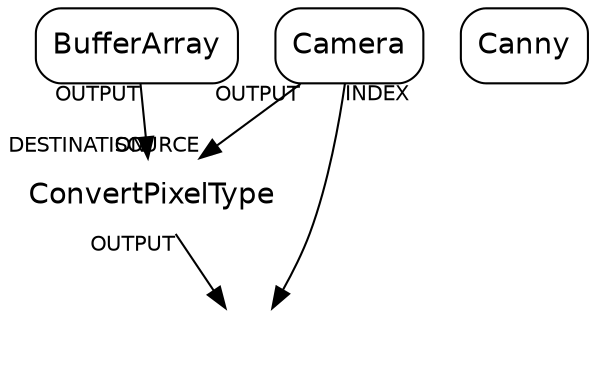 # dot camera.dot -Tpng  -ocamera.png

digraph stream
{
    node [shape = box, fontname = Helvetica, style = "rounded"] "Camera" "Canny" "BufferArray"
    node [shape=plaintext]
    "Camera" -> "ConvertPixelType" [headlabel = "SOURCE", taillabel = "OUTPUT", labelfontname = Helvetica, labelfontsize = "10pt"]
    "Camera" -> "" [taillabel = "INDEX", labelfontname = Helvetica, labelfontsize = "10pt"]
    "BufferArray" -> "ConvertPixelType" [headlabel = "DESTINATION", taillabel = "OUTPUT", labelfontname = Helvetica, labelfontsize = "10pt"]
    "ConvertPixelType" -> "" [taillabel = "OUTPUT", labelfontname = Helvetica, labelfontsize = "10pt"]
}